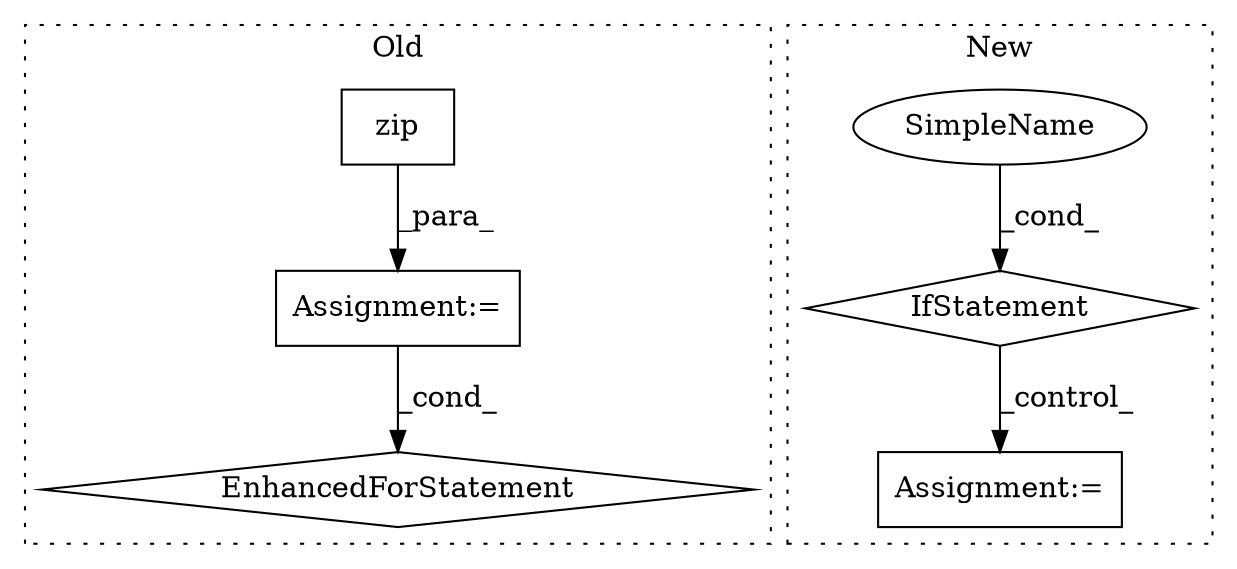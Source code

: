 digraph G {
subgraph cluster0 {
1 [label="zip" a="32" s="7582,7630" l="4,1" shape="box"];
3 [label="Assignment:=" a="7" s="7482,7631" l="85,2" shape="box"];
6 [label="EnhancedForStatement" a="70" s="7482,7631" l="85,2" shape="diamond"];
label = "Old";
style="dotted";
}
subgraph cluster1 {
2 [label="IfStatement" a="25" s="8257,8291" l="4,2" shape="diamond"];
4 [label="Assignment:=" a="7" s="8308" l="1" shape="box"];
5 [label="SimpleName" a="42" s="" l="" shape="ellipse"];
label = "New";
style="dotted";
}
1 -> 3 [label="_para_"];
2 -> 4 [label="_control_"];
3 -> 6 [label="_cond_"];
5 -> 2 [label="_cond_"];
}